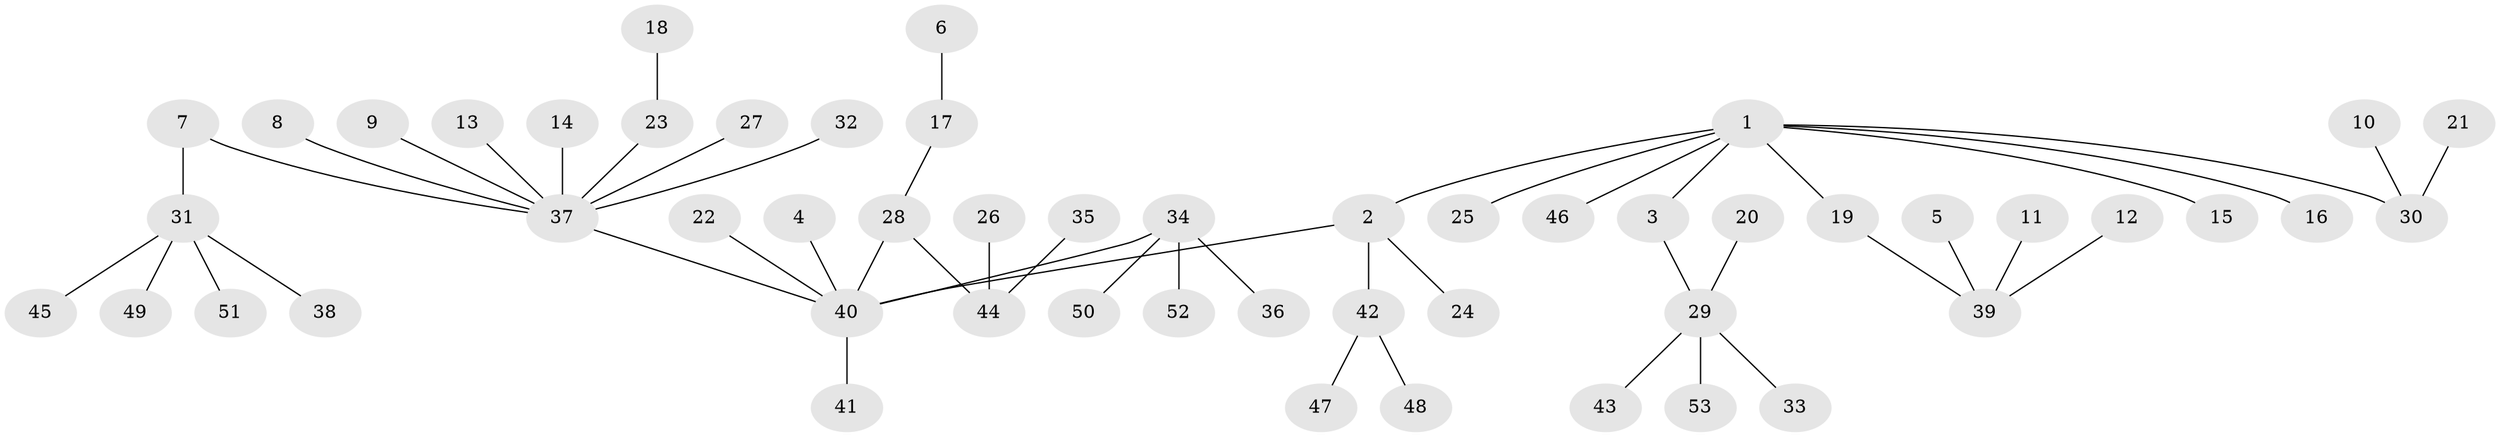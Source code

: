 // original degree distribution, {7: 0.01904761904761905, 5: 0.06666666666666667, 3: 0.11428571428571428, 4: 0.0380952380952381, 1: 0.5428571428571428, 6: 0.009523809523809525, 2: 0.20952380952380953}
// Generated by graph-tools (version 1.1) at 2025/50/03/09/25 03:50:21]
// undirected, 53 vertices, 52 edges
graph export_dot {
graph [start="1"]
  node [color=gray90,style=filled];
  1;
  2;
  3;
  4;
  5;
  6;
  7;
  8;
  9;
  10;
  11;
  12;
  13;
  14;
  15;
  16;
  17;
  18;
  19;
  20;
  21;
  22;
  23;
  24;
  25;
  26;
  27;
  28;
  29;
  30;
  31;
  32;
  33;
  34;
  35;
  36;
  37;
  38;
  39;
  40;
  41;
  42;
  43;
  44;
  45;
  46;
  47;
  48;
  49;
  50;
  51;
  52;
  53;
  1 -- 2 [weight=1.0];
  1 -- 3 [weight=1.0];
  1 -- 15 [weight=1.0];
  1 -- 16 [weight=1.0];
  1 -- 19 [weight=1.0];
  1 -- 25 [weight=1.0];
  1 -- 30 [weight=1.0];
  1 -- 46 [weight=1.0];
  2 -- 24 [weight=1.0];
  2 -- 40 [weight=1.0];
  2 -- 42 [weight=1.0];
  3 -- 29 [weight=1.0];
  4 -- 40 [weight=1.0];
  5 -- 39 [weight=1.0];
  6 -- 17 [weight=1.0];
  7 -- 31 [weight=1.0];
  7 -- 37 [weight=1.0];
  8 -- 37 [weight=1.0];
  9 -- 37 [weight=1.0];
  10 -- 30 [weight=1.0];
  11 -- 39 [weight=1.0];
  12 -- 39 [weight=1.0];
  13 -- 37 [weight=1.0];
  14 -- 37 [weight=1.0];
  17 -- 28 [weight=1.0];
  18 -- 23 [weight=1.0];
  19 -- 39 [weight=1.0];
  20 -- 29 [weight=1.0];
  21 -- 30 [weight=1.0];
  22 -- 40 [weight=1.0];
  23 -- 37 [weight=1.0];
  26 -- 44 [weight=1.0];
  27 -- 37 [weight=1.0];
  28 -- 40 [weight=1.0];
  28 -- 44 [weight=1.0];
  29 -- 33 [weight=1.0];
  29 -- 43 [weight=1.0];
  29 -- 53 [weight=1.0];
  31 -- 38 [weight=1.0];
  31 -- 45 [weight=1.0];
  31 -- 49 [weight=1.0];
  31 -- 51 [weight=1.0];
  32 -- 37 [weight=1.0];
  34 -- 36 [weight=1.0];
  34 -- 40 [weight=1.0];
  34 -- 50 [weight=1.0];
  34 -- 52 [weight=1.0];
  35 -- 44 [weight=1.0];
  37 -- 40 [weight=1.0];
  40 -- 41 [weight=1.0];
  42 -- 47 [weight=1.0];
  42 -- 48 [weight=1.0];
}
